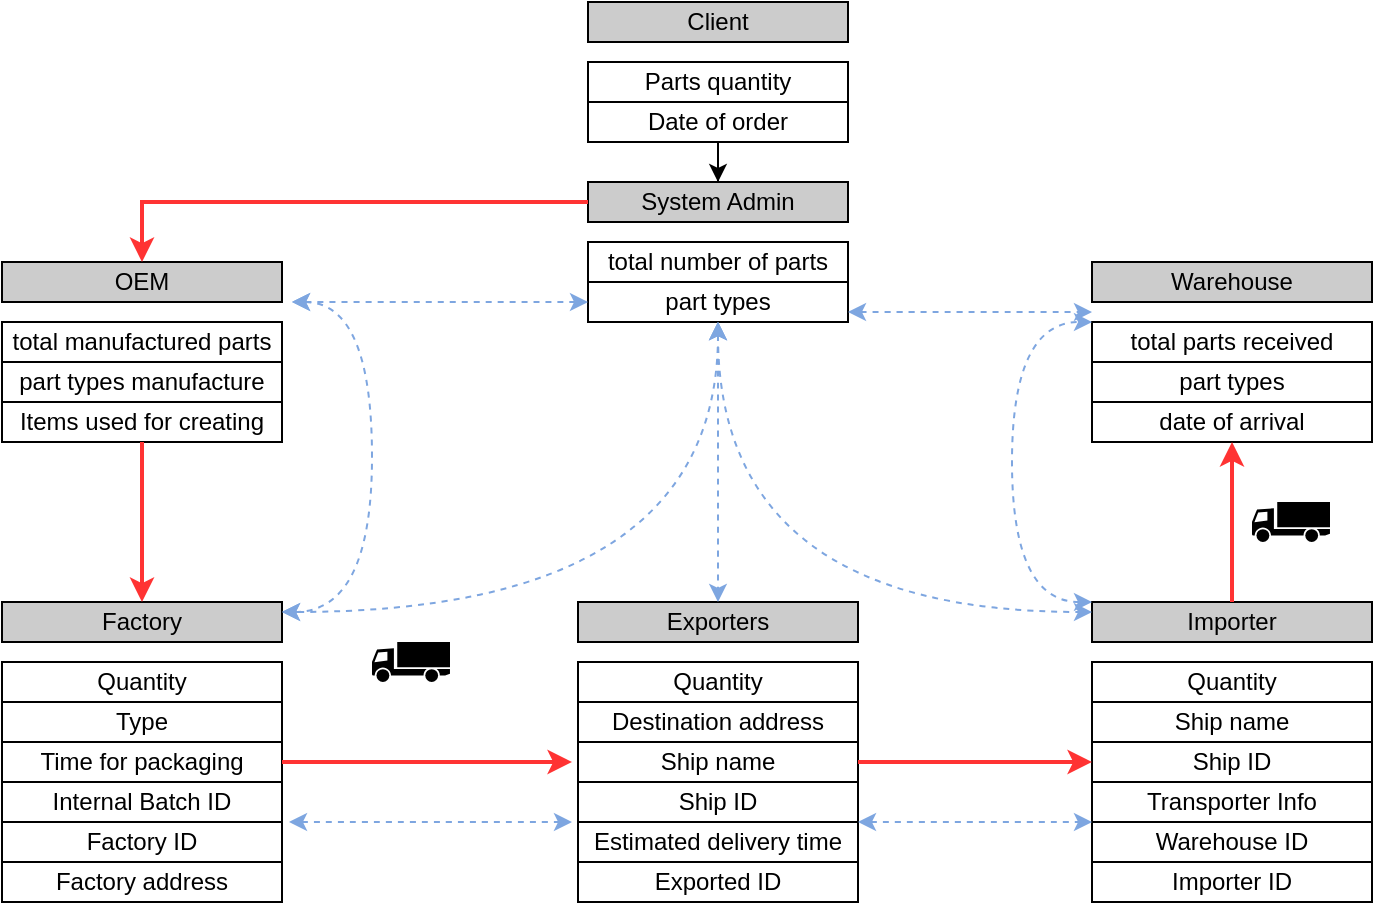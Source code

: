 <mxfile version="12.4.7" type="device"><diagram id="O-xYJ9JDQ-a-R-0QZSYW" name="Page-1"><mxGraphModel dx="482" dy="547" grid="1" gridSize="10" guides="1" tooltips="1" connect="1" arrows="1" fold="1" page="1" pageScale="1" pageWidth="827" pageHeight="1169" math="0" shadow="0"><root><mxCell id="0"/><mxCell id="1" parent="0"/><mxCell id="GOsap_fZZS-XzdRllqWk-40" value="" style="group" parent="1" vertex="1" connectable="0"><mxGeometry x="343" y="390" width="140" height="150" as="geometry"/></mxCell><mxCell id="GOsap_fZZS-XzdRllqWk-32" value="" style="group" parent="GOsap_fZZS-XzdRllqWk-40" vertex="1" connectable="0"><mxGeometry width="140" height="90" as="geometry"/></mxCell><mxCell id="GOsap_fZZS-XzdRllqWk-33" value="Exporters" style="rounded=0;whiteSpace=wrap;html=1;fillColor=#CCCCCC;" parent="GOsap_fZZS-XzdRllqWk-32" vertex="1"><mxGeometry width="140" height="20" as="geometry"/></mxCell><mxCell id="GOsap_fZZS-XzdRllqWk-34" value="Quantity" style="rounded=1;whiteSpace=wrap;html=1;arcSize=0;" parent="GOsap_fZZS-XzdRllqWk-32" vertex="1"><mxGeometry y="30" width="140" height="20" as="geometry"/></mxCell><mxCell id="GOsap_fZZS-XzdRllqWk-35" value="Destination address" style="rounded=0;whiteSpace=wrap;html=1;" parent="GOsap_fZZS-XzdRllqWk-32" vertex="1"><mxGeometry y="50" width="140" height="20" as="geometry"/></mxCell><mxCell id="GOsap_fZZS-XzdRllqWk-36" value="Ship name" style="rounded=0;whiteSpace=wrap;html=1;" parent="GOsap_fZZS-XzdRllqWk-32" vertex="1"><mxGeometry y="70" width="140" height="20" as="geometry"/></mxCell><mxCell id="GOsap_fZZS-XzdRllqWk-37" value="Ship ID" style="rounded=0;whiteSpace=wrap;html=1;" parent="GOsap_fZZS-XzdRllqWk-40" vertex="1"><mxGeometry y="90" width="140" height="20" as="geometry"/></mxCell><mxCell id="GOsap_fZZS-XzdRllqWk-38" value="Estimated delivery time" style="rounded=0;whiteSpace=wrap;html=1;" parent="GOsap_fZZS-XzdRllqWk-40" vertex="1"><mxGeometry y="110" width="140" height="20" as="geometry"/></mxCell><mxCell id="GOsap_fZZS-XzdRllqWk-39" value="Exported ID" style="rounded=0;whiteSpace=wrap;html=1;" parent="GOsap_fZZS-XzdRllqWk-40" vertex="1"><mxGeometry y="130" width="140" height="20" as="geometry"/></mxCell><mxCell id="GOsap_fZZS-XzdRllqWk-42" value="" style="group" parent="1" vertex="1" connectable="0"><mxGeometry x="600" y="390" width="140" height="150" as="geometry"/></mxCell><mxCell id="GOsap_fZZS-XzdRllqWk-43" value="" style="group" parent="GOsap_fZZS-XzdRllqWk-42" vertex="1" connectable="0"><mxGeometry width="140" height="90" as="geometry"/></mxCell><mxCell id="GOsap_fZZS-XzdRllqWk-44" value="Importer" style="rounded=0;whiteSpace=wrap;html=1;fillColor=#CCCCCC;" parent="GOsap_fZZS-XzdRllqWk-43" vertex="1"><mxGeometry width="140" height="20" as="geometry"/></mxCell><mxCell id="GOsap_fZZS-XzdRllqWk-45" value="Quantity" style="rounded=1;whiteSpace=wrap;html=1;arcSize=0;" parent="GOsap_fZZS-XzdRllqWk-43" vertex="1"><mxGeometry y="30" width="140" height="20" as="geometry"/></mxCell><mxCell id="GOsap_fZZS-XzdRllqWk-46" value="Ship name" style="rounded=0;whiteSpace=wrap;html=1;" parent="GOsap_fZZS-XzdRllqWk-43" vertex="1"><mxGeometry y="50" width="140" height="20" as="geometry"/></mxCell><mxCell id="GOsap_fZZS-XzdRllqWk-47" value="Ship ID" style="rounded=0;whiteSpace=wrap;html=1;" parent="GOsap_fZZS-XzdRllqWk-43" vertex="1"><mxGeometry y="70" width="140" height="20" as="geometry"/></mxCell><mxCell id="GOsap_fZZS-XzdRllqWk-48" value="Transporter Info" style="rounded=0;whiteSpace=wrap;html=1;" parent="GOsap_fZZS-XzdRllqWk-42" vertex="1"><mxGeometry y="90" width="140" height="20" as="geometry"/></mxCell><mxCell id="GOsap_fZZS-XzdRllqWk-49" value="Warehouse ID" style="rounded=0;whiteSpace=wrap;html=1;" parent="GOsap_fZZS-XzdRllqWk-42" vertex="1"><mxGeometry y="110" width="140" height="20" as="geometry"/></mxCell><mxCell id="GOsap_fZZS-XzdRllqWk-50" value="Importer ID" style="rounded=0;whiteSpace=wrap;html=1;" parent="GOsap_fZZS-XzdRllqWk-42" vertex="1"><mxGeometry y="130" width="140" height="20" as="geometry"/></mxCell><mxCell id="GOsap_fZZS-XzdRllqWk-51" value="" style="group" parent="1" vertex="1" connectable="0"><mxGeometry x="55" y="220" width="140" height="90" as="geometry"/></mxCell><mxCell id="GOsap_fZZS-XzdRllqWk-27" value="" style="group" parent="GOsap_fZZS-XzdRllqWk-51" vertex="1" connectable="0"><mxGeometry width="140" height="90" as="geometry"/></mxCell><mxCell id="GOsap_fZZS-XzdRllqWk-28" value="OEM" style="rounded=0;whiteSpace=wrap;html=1;fillColor=#CCCCCC;" parent="GOsap_fZZS-XzdRllqWk-27" vertex="1"><mxGeometry width="140" height="20" as="geometry"/></mxCell><mxCell id="GOsap_fZZS-XzdRllqWk-29" value="total manufactured parts" style="rounded=1;whiteSpace=wrap;html=1;arcSize=0;" parent="GOsap_fZZS-XzdRllqWk-27" vertex="1"><mxGeometry y="30" width="140" height="20" as="geometry"/></mxCell><mxCell id="GOsap_fZZS-XzdRllqWk-30" value="part types manufacture" style="rounded=0;whiteSpace=wrap;html=1;" parent="GOsap_fZZS-XzdRllqWk-27" vertex="1"><mxGeometry y="50" width="140" height="20" as="geometry"/></mxCell><mxCell id="GOsap_fZZS-XzdRllqWk-31" value="Items used for creating" style="rounded=0;whiteSpace=wrap;html=1;" parent="GOsap_fZZS-XzdRllqWk-27" vertex="1"><mxGeometry y="70" width="140" height="20" as="geometry"/></mxCell><mxCell id="GOsap_fZZS-XzdRllqWk-61" value="" style="group" parent="1" vertex="1" connectable="0"><mxGeometry x="600" y="220" width="140" height="90" as="geometry"/></mxCell><mxCell id="GOsap_fZZS-XzdRllqWk-62" value="" style="group" parent="GOsap_fZZS-XzdRllqWk-61" vertex="1" connectable="0"><mxGeometry width="140" height="90" as="geometry"/></mxCell><mxCell id="GOsap_fZZS-XzdRllqWk-63" value="Warehouse" style="rounded=0;whiteSpace=wrap;html=1;fillColor=#CCCCCC;" parent="GOsap_fZZS-XzdRllqWk-62" vertex="1"><mxGeometry width="140" height="20" as="geometry"/></mxCell><mxCell id="GOsap_fZZS-XzdRllqWk-64" value="total parts received" style="rounded=1;whiteSpace=wrap;html=1;arcSize=0;" parent="GOsap_fZZS-XzdRllqWk-62" vertex="1"><mxGeometry y="30" width="140" height="20" as="geometry"/></mxCell><mxCell id="GOsap_fZZS-XzdRllqWk-65" value="part types" style="rounded=0;whiteSpace=wrap;html=1;" parent="GOsap_fZZS-XzdRllqWk-62" vertex="1"><mxGeometry y="50" width="140" height="20" as="geometry"/></mxCell><mxCell id="GOsap_fZZS-XzdRllqWk-66" value="date of arrival" style="rounded=0;whiteSpace=wrap;html=1;" parent="GOsap_fZZS-XzdRllqWk-62" vertex="1"><mxGeometry y="70" width="140" height="20" as="geometry"/></mxCell><mxCell id="GOsap_fZZS-XzdRllqWk-67" value="" style="group" parent="1" vertex="1" connectable="0"><mxGeometry x="348" y="180" width="130" height="70" as="geometry"/></mxCell><mxCell id="GOsap_fZZS-XzdRllqWk-16" value="System Admin" style="rounded=0;whiteSpace=wrap;html=1;fillColor=#CCCCCC;" parent="GOsap_fZZS-XzdRllqWk-67" vertex="1"><mxGeometry width="130" height="20" as="geometry"/></mxCell><mxCell id="GOsap_fZZS-XzdRllqWk-17" value="total number of parts" style="rounded=1;whiteSpace=wrap;html=1;arcSize=0;" parent="GOsap_fZZS-XzdRllqWk-67" vertex="1"><mxGeometry y="30" width="130" height="20" as="geometry"/></mxCell><mxCell id="GOsap_fZZS-XzdRllqWk-18" value="part types" style="rounded=0;whiteSpace=wrap;html=1;" parent="GOsap_fZZS-XzdRllqWk-67" vertex="1"><mxGeometry y="50" width="130" height="20" as="geometry"/></mxCell><mxCell id="GOsap_fZZS-XzdRllqWk-68" value="" style="group" parent="1" vertex="1" connectable="0"><mxGeometry x="348" y="90" width="130" height="70" as="geometry"/></mxCell><mxCell id="GOsap_fZZS-XzdRllqWk-4" value="Client" style="rounded=0;whiteSpace=wrap;html=1;fillColor=#CCCCCC;" parent="GOsap_fZZS-XzdRllqWk-68" vertex="1"><mxGeometry width="130" height="20" as="geometry"/></mxCell><mxCell id="GOsap_fZZS-XzdRllqWk-5" value="Parts quantity" style="rounded=1;whiteSpace=wrap;html=1;arcSize=0;" parent="GOsap_fZZS-XzdRllqWk-68" vertex="1"><mxGeometry y="30" width="130" height="20" as="geometry"/></mxCell><mxCell id="GOsap_fZZS-XzdRllqWk-9" value="Date of order" style="rounded=0;whiteSpace=wrap;html=1;" parent="GOsap_fZZS-XzdRllqWk-68" vertex="1"><mxGeometry y="50" width="130" height="20" as="geometry"/></mxCell><mxCell id="GOsap_fZZS-XzdRllqWk-69" value="" style="group" parent="1" vertex="1" connectable="0"><mxGeometry x="55" y="390" width="140" height="150" as="geometry"/></mxCell><mxCell id="GOsap_fZZS-XzdRllqWk-52" value="" style="group" parent="GOsap_fZZS-XzdRllqWk-69" vertex="1" connectable="0"><mxGeometry width="140" height="150" as="geometry"/></mxCell><mxCell id="GOsap_fZZS-XzdRllqWk-53" value="" style="group" parent="GOsap_fZZS-XzdRllqWk-52" vertex="1" connectable="0"><mxGeometry width="140" height="90" as="geometry"/></mxCell><mxCell id="GOsap_fZZS-XzdRllqWk-54" value="Factory" style="rounded=0;whiteSpace=wrap;html=1;fillColor=#CCCCCC;" parent="GOsap_fZZS-XzdRllqWk-53" vertex="1"><mxGeometry width="140" height="20" as="geometry"/></mxCell><mxCell id="GOsap_fZZS-XzdRllqWk-55" value="Quantity" style="rounded=1;whiteSpace=wrap;html=1;arcSize=0;" parent="GOsap_fZZS-XzdRllqWk-53" vertex="1"><mxGeometry y="30" width="140" height="20" as="geometry"/></mxCell><mxCell id="GOsap_fZZS-XzdRllqWk-56" value="Type" style="rounded=0;whiteSpace=wrap;html=1;" parent="GOsap_fZZS-XzdRllqWk-53" vertex="1"><mxGeometry y="50" width="140" height="20" as="geometry"/></mxCell><mxCell id="GOsap_fZZS-XzdRllqWk-57" value="Time for packaging" style="rounded=0;whiteSpace=wrap;html=1;" parent="GOsap_fZZS-XzdRllqWk-53" vertex="1"><mxGeometry y="70" width="140" height="20" as="geometry"/></mxCell><mxCell id="GOsap_fZZS-XzdRllqWk-58" value="Internal Batch ID" style="rounded=0;whiteSpace=wrap;html=1;" parent="GOsap_fZZS-XzdRllqWk-52" vertex="1"><mxGeometry y="90" width="140" height="20" as="geometry"/></mxCell><mxCell id="GOsap_fZZS-XzdRllqWk-59" value="Factory ID" style="rounded=0;whiteSpace=wrap;html=1;" parent="GOsap_fZZS-XzdRllqWk-52" vertex="1"><mxGeometry y="110" width="140" height="20" as="geometry"/></mxCell><mxCell id="GOsap_fZZS-XzdRllqWk-60" value="Factory address" style="rounded=0;whiteSpace=wrap;html=1;" parent="GOsap_fZZS-XzdRllqWk-52" vertex="1"><mxGeometry y="130" width="140" height="20" as="geometry"/></mxCell><mxCell id="GOsap_fZZS-XzdRllqWk-78" value="" style="edgeStyle=orthogonalEdgeStyle;rounded=0;orthogonalLoop=1;jettySize=auto;html=1;strokeWidth=2;strokeColor=#FF3333;" parent="1" source="GOsap_fZZS-XzdRllqWk-31" target="GOsap_fZZS-XzdRllqWk-54" edge="1"><mxGeometry relative="1" as="geometry"/></mxCell><mxCell id="GOsap_fZZS-XzdRllqWk-86" style="edgeStyle=orthogonalEdgeStyle;rounded=0;orthogonalLoop=1;jettySize=auto;html=1;entryX=0.5;entryY=0;entryDx=0;entryDy=0;strokeColor=#FF3333;strokeWidth=2;" parent="1" source="GOsap_fZZS-XzdRllqWk-16" target="GOsap_fZZS-XzdRllqWk-28" edge="1"><mxGeometry relative="1" as="geometry"/></mxCell><mxCell id="GOsap_fZZS-XzdRllqWk-87" style="edgeStyle=orthogonalEdgeStyle;rounded=0;orthogonalLoop=1;jettySize=auto;html=1;strokeColor=#FF3333;strokeWidth=2;exitX=1;exitY=0.5;exitDx=0;exitDy=0;" parent="1" source="GOsap_fZZS-XzdRllqWk-57" edge="1"><mxGeometry relative="1" as="geometry"><mxPoint x="340" y="470" as="targetPoint"/></mxGeometry></mxCell><mxCell id="GOsap_fZZS-XzdRllqWk-90" style="edgeStyle=orthogonalEdgeStyle;rounded=0;orthogonalLoop=1;jettySize=auto;html=1;entryX=0;entryY=0.5;entryDx=0;entryDy=0;strokeWidth=2;strokeColor=#FF3333;exitX=1;exitY=0.5;exitDx=0;exitDy=0;" parent="1" source="GOsap_fZZS-XzdRllqWk-36" target="GOsap_fZZS-XzdRllqWk-47" edge="1"><mxGeometry relative="1" as="geometry"/></mxCell><mxCell id="GOsap_fZZS-XzdRllqWk-91" style="edgeStyle=orthogonalEdgeStyle;rounded=0;orthogonalLoop=1;jettySize=auto;html=1;entryX=0.5;entryY=1;entryDx=0;entryDy=0;strokeWidth=2;strokeColor=#FF3333;" parent="1" source="GOsap_fZZS-XzdRllqWk-44" target="GOsap_fZZS-XzdRllqWk-66" edge="1"><mxGeometry relative="1" as="geometry"/></mxCell><mxCell id="GOsap_fZZS-XzdRllqWk-94" value="" style="shape=mxgraph.signs.transportation.truck_1;html=1;fillColor=#000000;strokeColor=none;verticalLabelPosition=bottom;verticalAlign=top;align=center;" parent="1" vertex="1"><mxGeometry x="680" y="340" width="39" height="20" as="geometry"/></mxCell><mxCell id="GOsap_fZZS-XzdRllqWk-97" value="" style="shape=mxgraph.signs.transportation.truck_1;html=1;fillColor=#000000;strokeColor=none;verticalLabelPosition=bottom;verticalAlign=top;align=center;" parent="1" vertex="1"><mxGeometry x="240" y="410" width="39" height="20" as="geometry"/></mxCell><mxCell id="GOsap_fZZS-XzdRllqWk-98" value="" style="shape=image;html=1;verticalAlign=top;verticalLabelPosition=bottom;labelBackgroundColor=#ffffff;imageAspect=0;aspect=fixed;image=https://cdn2.iconfinder.com/data/icons/ios-7-icons/50/cargo_ship-128.png;fillColor=#CCCCCC;" parent="1" vertex="1"><mxGeometry x="520" y="401" width="38" height="38" as="geometry"/></mxCell><mxCell id="GOsap_fZZS-XzdRllqWk-105" style="edgeStyle=orthogonalEdgeStyle;orthogonalLoop=1;jettySize=auto;html=1;shadow=0;strokeColor=#7EA6E0;strokeWidth=1;curved=1;dashed=1;startArrow=classic;startFill=1;" parent="1" source="GOsap_fZZS-XzdRllqWk-18" edge="1"><mxGeometry relative="1" as="geometry"><mxPoint x="200" y="240" as="targetPoint"/></mxGeometry></mxCell><mxCell id="GOsap_fZZS-XzdRllqWk-106" style="edgeStyle=orthogonalEdgeStyle;orthogonalLoop=1;jettySize=auto;html=1;shadow=0;strokeColor=#7EA6E0;strokeWidth=1;curved=1;dashed=1;startArrow=classic;startFill=1;exitX=1;exitY=0.75;exitDx=0;exitDy=0;" parent="1" source="GOsap_fZZS-XzdRllqWk-18" edge="1"><mxGeometry relative="1" as="geometry"><mxPoint x="600" y="245" as="targetPoint"/><mxPoint x="358" y="250" as="sourcePoint"/><Array as="points"><mxPoint x="600" y="245"/></Array></mxGeometry></mxCell><mxCell id="GOsap_fZZS-XzdRllqWk-107" style="edgeStyle=orthogonalEdgeStyle;orthogonalLoop=1;jettySize=auto;html=1;shadow=0;strokeColor=#7EA6E0;strokeWidth=1;curved=1;dashed=1;startArrow=classic;startFill=1;exitX=0.5;exitY=1;exitDx=0;exitDy=0;entryX=0.5;entryY=0;entryDx=0;entryDy=0;" parent="1" source="GOsap_fZZS-XzdRllqWk-18" target="GOsap_fZZS-XzdRllqWk-33" edge="1"><mxGeometry relative="1" as="geometry"><mxPoint x="210" y="250" as="targetPoint"/><mxPoint x="358" y="250" as="sourcePoint"/></mxGeometry></mxCell><mxCell id="GOsap_fZZS-XzdRllqWk-108" style="edgeStyle=orthogonalEdgeStyle;orthogonalLoop=1;jettySize=auto;html=1;shadow=0;strokeColor=#7EA6E0;strokeWidth=1;curved=1;dashed=1;startArrow=classic;startFill=1;entryX=1;entryY=0.25;entryDx=0;entryDy=0;exitX=0.5;exitY=1;exitDx=0;exitDy=0;" parent="1" source="GOsap_fZZS-XzdRllqWk-18" target="GOsap_fZZS-XzdRllqWk-54" edge="1"><mxGeometry relative="1" as="geometry"><mxPoint x="210" y="250" as="targetPoint"/><mxPoint x="358" y="250" as="sourcePoint"/></mxGeometry></mxCell><mxCell id="GOsap_fZZS-XzdRllqWk-109" style="edgeStyle=orthogonalEdgeStyle;orthogonalLoop=1;jettySize=auto;html=1;shadow=0;strokeColor=#7EA6E0;strokeWidth=1;curved=1;dashed=1;startArrow=classic;startFill=1;entryX=0;entryY=0.25;entryDx=0;entryDy=0;exitX=0.5;exitY=1;exitDx=0;exitDy=0;" parent="1" source="GOsap_fZZS-XzdRllqWk-18" target="GOsap_fZZS-XzdRllqWk-44" edge="1"><mxGeometry relative="1" as="geometry"><mxPoint x="205" y="405" as="targetPoint"/><mxPoint x="423" y="260" as="sourcePoint"/></mxGeometry></mxCell><mxCell id="GOsap_fZZS-XzdRllqWk-110" style="edgeStyle=orthogonalEdgeStyle;orthogonalLoop=1;jettySize=auto;html=1;shadow=0;strokeColor=#7EA6E0;strokeWidth=1;curved=1;dashed=1;startArrow=classic;startFill=1;exitX=1;exitY=0.25;exitDx=0;exitDy=0;" parent="1" source="GOsap_fZZS-XzdRllqWk-54" edge="1"><mxGeometry relative="1" as="geometry"><mxPoint x="200" y="240" as="targetPoint"/><mxPoint x="358" y="250" as="sourcePoint"/><Array as="points"><mxPoint x="240" y="395"/><mxPoint x="240" y="240"/></Array></mxGeometry></mxCell><mxCell id="GOsap_fZZS-XzdRllqWk-111" style="edgeStyle=orthogonalEdgeStyle;orthogonalLoop=1;jettySize=auto;html=1;shadow=0;strokeColor=#7EA6E0;strokeWidth=1;curved=1;dashed=1;startArrow=classic;startFill=1;" parent="1" edge="1"><mxGeometry relative="1" as="geometry"><mxPoint x="600" y="250" as="targetPoint"/><mxPoint x="600" y="390" as="sourcePoint"/><Array as="points"><mxPoint x="560" y="390"/><mxPoint x="560" y="250"/></Array></mxGeometry></mxCell><mxCell id="GOsap_fZZS-XzdRllqWk-112" style="edgeStyle=orthogonalEdgeStyle;orthogonalLoop=1;jettySize=auto;html=1;shadow=0;strokeColor=#7EA6E0;strokeWidth=1;curved=1;dashed=1;startArrow=classic;startFill=1;exitX=1;exitY=0.75;exitDx=0;exitDy=0;" parent="1" edge="1"><mxGeometry relative="1" as="geometry"><mxPoint x="340" y="500" as="targetPoint"/><mxPoint x="198.5" y="500" as="sourcePoint"/><Array as="points"><mxPoint x="320.5" y="500"/></Array></mxGeometry></mxCell><mxCell id="GOsap_fZZS-XzdRllqWk-113" style="edgeStyle=orthogonalEdgeStyle;orthogonalLoop=1;jettySize=auto;html=1;shadow=0;strokeColor=#7EA6E0;strokeWidth=1;curved=1;dashed=1;startArrow=classic;startFill=1;exitX=1;exitY=0.75;exitDx=0;exitDy=0;entryX=0;entryY=0;entryDx=0;entryDy=0;" parent="1" target="GOsap_fZZS-XzdRllqWk-49" edge="1"><mxGeometry relative="1" as="geometry"><mxPoint x="570" y="520" as="targetPoint"/><mxPoint x="483" y="500" as="sourcePoint"/><Array as="points"><mxPoint x="580" y="500"/><mxPoint x="580" y="500"/></Array></mxGeometry></mxCell><mxCell id="GOsap_fZZS-XzdRllqWk-128" style="edgeStyle=orthogonalEdgeStyle;orthogonalLoop=1;jettySize=auto;html=1;entryX=0.5;entryY=0;entryDx=0;entryDy=0;shadow=0;startArrow=none;startFill=0;strokeColor=#000000;strokeWidth=1;rounded=0;" parent="1" source="GOsap_fZZS-XzdRllqWk-9" target="GOsap_fZZS-XzdRllqWk-16" edge="1"><mxGeometry relative="1" as="geometry"/></mxCell></root></mxGraphModel></diagram></mxfile>